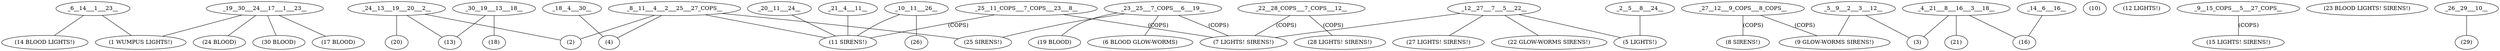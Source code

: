 graph{
1[label="(1 WUMPUS LIGHTS!)"];
2[label="(2)"];
3[label="(3)"];
4[label="(4)"];
5[label="(5 LIGHTS!)"];
6[label="(6 BLOOD GLOW-WORMS)"];
7[label="(7 LIGHTS! SIRENS!)"];
8[label="(8 SIRENS!)"];
9[label="(9 GLOW-WORMS SIRENS!)"];
10[label="(10)"];
11[label="(11 SIRENS!)"];
12[label="(12 LIGHTS!)"];
13[label="(13)"];
14[label="(14 BLOOD LIGHTS!)"];
15[label="(15 LIGHTS! SIRENS!)"];
16[label="(16)"];
17[label="(17 BLOOD)"];
18[label="(18)"];
19[label="(19 BLOOD)"];
20[label="(20)"];
21[label="(21)"];
22[label="(22 GLOW-WORMS SIRENS!)"];
23[label="(23 BLOOD LIGHTS! SIRENS!)"];
24[label="(24 BLOOD)"];
25[label="(25 SIRENS!)"];
26[label="(26)"];
27[label="(27 LIGHTS! SIRENS!)"];
28[label="(28 LIGHTS! SIRENS!)"];
29[label="(29)"];
30[label="(30 BLOOD)"];
_21__4___11__--11[label=""];
_9__15_COPS___5___27_COPS__--15[label="(COPS)"];
_14__6___16__--16[label=""];
_5__9___2___3___12__--9[label=""];
_5__9___2___3___12__--3[label=""];
_20__11___24__--11[label=""];
_2__5___8___24__--5[label=""];
_24__13___19___20___2__--13[label=""];
_24__13___19___20___2__--20[label=""];
_24__13___19___20___2__--2[label=""];
_26__29___10__--29[label=""];
_10__11___26__--11[label=""];
_10__11___26__--26[label=""];
_6__14___1___23__--14[label=""];
_6__14___1___23__--1[label=""];
_25__11_COPS___7_COPS___23___8__--11[label="(COPS)"];
_25__11_COPS___7_COPS___23___8__--7[label="(COPS)"];
_4__21___8___16___3___18__--21[label=""];
_4__21___8___16___3___18__--16[label=""];
_4__21___8___16___3___18__--3[label=""];
_18__4___30__--4[label=""];
_30__19___13___18__--13[label=""];
_30__19___13___18__--18[label=""];
_19__30___24___17___1___23__--30[label=""];
_19__30___24___17___1___23__--24[label=""];
_19__30___24___17___1___23__--17[label=""];
_19__30___24___17___1___23__--1[label=""];
_23__25___7_COPS___6___19__--25[label=""];
_23__25___7_COPS___6___19__--7[label="(COPS)"];
_23__25___7_COPS___6___19__--6[label=""];
_23__25___7_COPS___6___19__--19[label=""];
_8__11___4___2___25___27_COPS__--11[label=""];
_8__11___4___2___25___27_COPS__--4[label=""];
_8__11___4___2___25___27_COPS__--2[label=""];
_8__11___4___2___25___27_COPS__--25[label=""];
_27__12___9_COPS___8_COPS__--9[label="(COPS)"];
_27__12___9_COPS___8_COPS__--8[label="(COPS)"];
_22__28_COPS___7_COPS___12__--28[label="(COPS)"];
_22__28_COPS___7_COPS___12__--7[label="(COPS)"];
_12__27___7___5___22__--27[label=""];
_12__27___7___5___22__--7[label=""];
_12__27___7___5___22__--5[label=""];
_12__27___7___5___22__--22[label=""];}